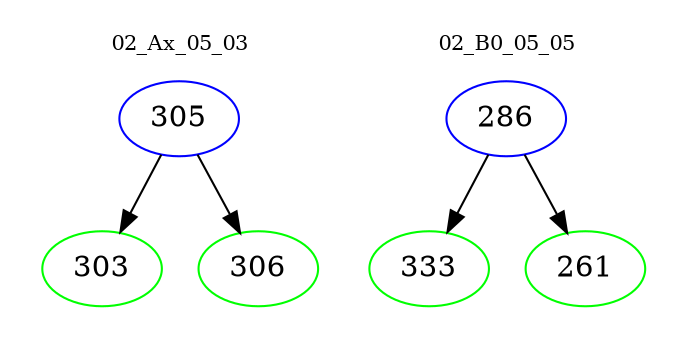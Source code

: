 digraph{
subgraph cluster_0 {
color = white
label = "02_Ax_05_03";
fontsize=10;
T0_305 [label="305", color="blue"]
T0_305 -> T0_303 [color="black"]
T0_303 [label="303", color="green"]
T0_305 -> T0_306 [color="black"]
T0_306 [label="306", color="green"]
}
subgraph cluster_1 {
color = white
label = "02_B0_05_05";
fontsize=10;
T1_286 [label="286", color="blue"]
T1_286 -> T1_333 [color="black"]
T1_333 [label="333", color="green"]
T1_286 -> T1_261 [color="black"]
T1_261 [label="261", color="green"]
}
}
